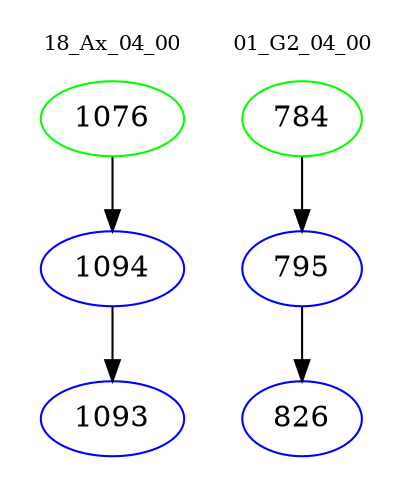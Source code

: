 digraph{
subgraph cluster_0 {
color = white
label = "18_Ax_04_00";
fontsize=10;
T0_1076 [label="1076", color="green"]
T0_1076 -> T0_1094 [color="black"]
T0_1094 [label="1094", color="blue"]
T0_1094 -> T0_1093 [color="black"]
T0_1093 [label="1093", color="blue"]
}
subgraph cluster_1 {
color = white
label = "01_G2_04_00";
fontsize=10;
T1_784 [label="784", color="green"]
T1_784 -> T1_795 [color="black"]
T1_795 [label="795", color="blue"]
T1_795 -> T1_826 [color="black"]
T1_826 [label="826", color="blue"]
}
}
